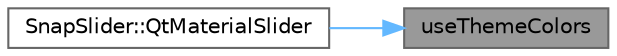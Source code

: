 digraph "useThemeColors"
{
 // LATEX_PDF_SIZE
  bgcolor="transparent";
  edge [fontname=Helvetica,fontsize=10,labelfontname=Helvetica,labelfontsize=10];
  node [fontname=Helvetica,fontsize=10,shape=box,height=0.2,width=0.4];
  rankdir="RL";
  Node1 [id="Node000001",label="useThemeColors",height=0.2,width=0.4,color="gray40", fillcolor="grey60", style="filled", fontcolor="black",tooltip="获取是否使用主题颜色"];
  Node1 -> Node2 [id="edge1_Node000001_Node000002",dir="back",color="steelblue1",style="solid",tooltip=" "];
  Node2 [id="Node000002",label="SnapSlider::QtMaterialSlider",height=0.2,width=0.4,color="grey40", fillcolor="white", style="filled",URL="$class_snap_slider.html#aca4b3f4fc19f287254cfdc870bf82ead",tooltip="构造函数"];
}
